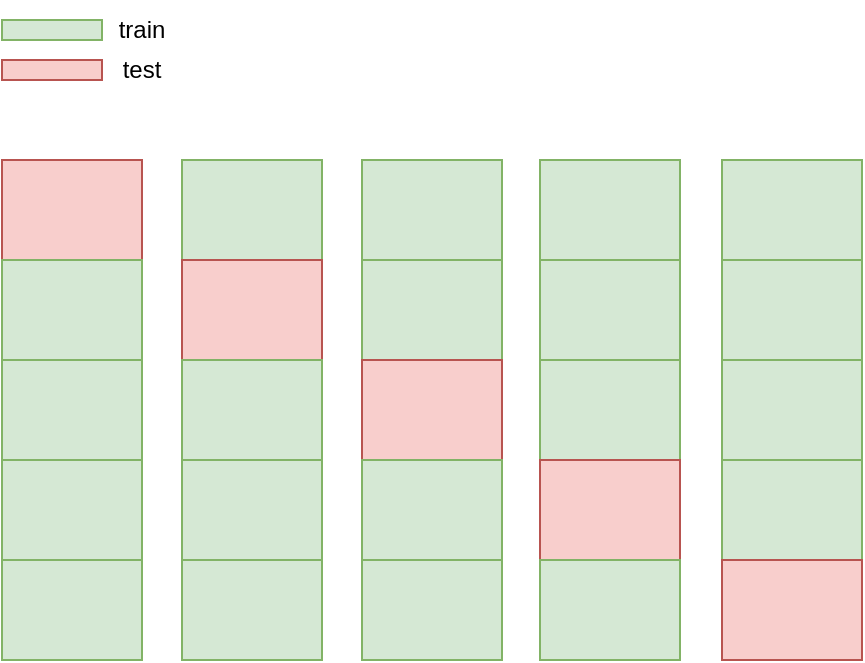 <mxfile version="20.7.4" type="github">
  <diagram id="hjzF-HwA34d62KVETL_W" name="第 1 页">
    <mxGraphModel dx="1050" dy="573" grid="0" gridSize="10" guides="1" tooltips="1" connect="1" arrows="1" fold="1" page="1" pageScale="1" pageWidth="827" pageHeight="1169" math="0" shadow="0">
      <root>
        <mxCell id="0" />
        <mxCell id="1" parent="0" />
        <mxCell id="UgP3HUgZwCAk563a6uqD-1" value="" style="rounded=0;whiteSpace=wrap;html=1;fillColor=#f8cecc;strokeColor=#b85450;" vertex="1" parent="1">
          <mxGeometry x="110" y="160" width="70" height="50" as="geometry" />
        </mxCell>
        <mxCell id="UgP3HUgZwCAk563a6uqD-3" value="" style="rounded=0;whiteSpace=wrap;html=1;fillColor=#d5e8d4;strokeColor=#82b366;" vertex="1" parent="1">
          <mxGeometry x="110" y="210" width="70" height="50" as="geometry" />
        </mxCell>
        <mxCell id="UgP3HUgZwCAk563a6uqD-4" value="" style="rounded=0;whiteSpace=wrap;html=1;fillColor=#d5e8d4;strokeColor=#82b366;" vertex="1" parent="1">
          <mxGeometry x="110" y="260" width="70" height="50" as="geometry" />
        </mxCell>
        <mxCell id="UgP3HUgZwCAk563a6uqD-5" value="" style="rounded=0;whiteSpace=wrap;html=1;fillColor=#d5e8d4;strokeColor=#82b366;" vertex="1" parent="1">
          <mxGeometry x="110" y="310" width="70" height="50" as="geometry" />
        </mxCell>
        <mxCell id="UgP3HUgZwCAk563a6uqD-6" value="" style="rounded=0;whiteSpace=wrap;html=1;fillColor=#d5e8d4;strokeColor=#82b366;" vertex="1" parent="1">
          <mxGeometry x="110" y="360" width="70" height="50" as="geometry" />
        </mxCell>
        <mxCell id="UgP3HUgZwCAk563a6uqD-7" value="" style="rounded=0;whiteSpace=wrap;html=1;fillColor=#d5e8d4;strokeColor=#82b366;" vertex="1" parent="1">
          <mxGeometry x="200" y="160" width="70" height="50" as="geometry" />
        </mxCell>
        <mxCell id="UgP3HUgZwCAk563a6uqD-8" value="" style="rounded=0;whiteSpace=wrap;html=1;fillColor=#f8cecc;strokeColor=#b85450;" vertex="1" parent="1">
          <mxGeometry x="200" y="210" width="70" height="50" as="geometry" />
        </mxCell>
        <mxCell id="UgP3HUgZwCAk563a6uqD-9" value="" style="rounded=0;whiteSpace=wrap;html=1;fillColor=#d5e8d4;strokeColor=#82b366;" vertex="1" parent="1">
          <mxGeometry x="200" y="260" width="70" height="50" as="geometry" />
        </mxCell>
        <mxCell id="UgP3HUgZwCAk563a6uqD-10" value="" style="rounded=0;whiteSpace=wrap;html=1;fillColor=#d5e8d4;strokeColor=#82b366;" vertex="1" parent="1">
          <mxGeometry x="200" y="310" width="70" height="50" as="geometry" />
        </mxCell>
        <mxCell id="UgP3HUgZwCAk563a6uqD-11" value="" style="rounded=0;whiteSpace=wrap;html=1;fillColor=#d5e8d4;strokeColor=#82b366;" vertex="1" parent="1">
          <mxGeometry x="200" y="360" width="70" height="50" as="geometry" />
        </mxCell>
        <mxCell id="UgP3HUgZwCAk563a6uqD-12" value="" style="rounded=0;whiteSpace=wrap;html=1;fillColor=#d5e8d4;strokeColor=#82b366;" vertex="1" parent="1">
          <mxGeometry x="290" y="160" width="70" height="50" as="geometry" />
        </mxCell>
        <mxCell id="UgP3HUgZwCAk563a6uqD-13" value="" style="rounded=0;whiteSpace=wrap;html=1;fillColor=#d5e8d4;strokeColor=#82b366;" vertex="1" parent="1">
          <mxGeometry x="290" y="210" width="70" height="50" as="geometry" />
        </mxCell>
        <mxCell id="UgP3HUgZwCAk563a6uqD-14" value="" style="rounded=0;whiteSpace=wrap;html=1;fillColor=#f8cecc;strokeColor=#b85450;" vertex="1" parent="1">
          <mxGeometry x="290" y="260" width="70" height="50" as="geometry" />
        </mxCell>
        <mxCell id="UgP3HUgZwCAk563a6uqD-15" value="" style="rounded=0;whiteSpace=wrap;html=1;fillColor=#d5e8d4;strokeColor=#82b366;" vertex="1" parent="1">
          <mxGeometry x="290" y="310" width="70" height="50" as="geometry" />
        </mxCell>
        <mxCell id="UgP3HUgZwCAk563a6uqD-16" value="" style="rounded=0;whiteSpace=wrap;html=1;fillColor=#d5e8d4;strokeColor=#82b366;" vertex="1" parent="1">
          <mxGeometry x="290" y="360" width="70" height="50" as="geometry" />
        </mxCell>
        <mxCell id="UgP3HUgZwCAk563a6uqD-17" value="" style="rounded=0;whiteSpace=wrap;html=1;fillColor=#d5e8d4;strokeColor=#82b366;" vertex="1" parent="1">
          <mxGeometry x="379" y="160" width="70" height="50" as="geometry" />
        </mxCell>
        <mxCell id="UgP3HUgZwCAk563a6uqD-18" value="" style="rounded=0;whiteSpace=wrap;html=1;fillColor=#d5e8d4;strokeColor=#82b366;" vertex="1" parent="1">
          <mxGeometry x="379" y="210" width="70" height="50" as="geometry" />
        </mxCell>
        <mxCell id="UgP3HUgZwCAk563a6uqD-19" value="" style="rounded=0;whiteSpace=wrap;html=1;fillColor=#d5e8d4;strokeColor=#82b366;" vertex="1" parent="1">
          <mxGeometry x="379" y="260" width="70" height="50" as="geometry" />
        </mxCell>
        <mxCell id="UgP3HUgZwCAk563a6uqD-20" value="" style="rounded=0;whiteSpace=wrap;html=1;fillColor=#f8cecc;strokeColor=#b85450;" vertex="1" parent="1">
          <mxGeometry x="379" y="310" width="70" height="50" as="geometry" />
        </mxCell>
        <mxCell id="UgP3HUgZwCAk563a6uqD-21" value="" style="rounded=0;whiteSpace=wrap;html=1;fillColor=#d5e8d4;strokeColor=#82b366;" vertex="1" parent="1">
          <mxGeometry x="379" y="360" width="70" height="50" as="geometry" />
        </mxCell>
        <mxCell id="UgP3HUgZwCAk563a6uqD-22" value="" style="rounded=0;whiteSpace=wrap;html=1;fillColor=#d5e8d4;strokeColor=#82b366;" vertex="1" parent="1">
          <mxGeometry x="470" y="160" width="70" height="50" as="geometry" />
        </mxCell>
        <mxCell id="UgP3HUgZwCAk563a6uqD-23" value="" style="rounded=0;whiteSpace=wrap;html=1;fillColor=#d5e8d4;strokeColor=#82b366;" vertex="1" parent="1">
          <mxGeometry x="470" y="210" width="70" height="50" as="geometry" />
        </mxCell>
        <mxCell id="UgP3HUgZwCAk563a6uqD-24" value="" style="rounded=0;whiteSpace=wrap;html=1;fillColor=#d5e8d4;strokeColor=#82b366;" vertex="1" parent="1">
          <mxGeometry x="470" y="260" width="70" height="50" as="geometry" />
        </mxCell>
        <mxCell id="UgP3HUgZwCAk563a6uqD-25" value="" style="rounded=0;whiteSpace=wrap;html=1;fillColor=#d5e8d4;strokeColor=#82b366;" vertex="1" parent="1">
          <mxGeometry x="470" y="310" width="70" height="50" as="geometry" />
        </mxCell>
        <mxCell id="UgP3HUgZwCAk563a6uqD-26" value="" style="rounded=0;whiteSpace=wrap;html=1;fillColor=#f8cecc;strokeColor=#b85450;" vertex="1" parent="1">
          <mxGeometry x="470" y="360" width="70" height="50" as="geometry" />
        </mxCell>
        <mxCell id="UgP3HUgZwCAk563a6uqD-27" value="" style="rounded=0;whiteSpace=wrap;html=1;fillColor=#d5e8d4;strokeColor=#82b366;" vertex="1" parent="1">
          <mxGeometry x="110" y="90" width="50" height="10" as="geometry" />
        </mxCell>
        <mxCell id="UgP3HUgZwCAk563a6uqD-28" value="" style="rounded=0;whiteSpace=wrap;html=1;fillColor=#f8cecc;strokeColor=#b85450;" vertex="1" parent="1">
          <mxGeometry x="110" y="110" width="50" height="10" as="geometry" />
        </mxCell>
        <mxCell id="UgP3HUgZwCAk563a6uqD-29" value="train" style="text;html=1;strokeColor=none;fillColor=none;align=center;verticalAlign=middle;whiteSpace=wrap;rounded=0;" vertex="1" parent="1">
          <mxGeometry x="150" y="80" width="60" height="30" as="geometry" />
        </mxCell>
        <mxCell id="UgP3HUgZwCAk563a6uqD-30" value="test" style="text;html=1;strokeColor=none;fillColor=none;align=center;verticalAlign=middle;whiteSpace=wrap;rounded=0;" vertex="1" parent="1">
          <mxGeometry x="150" y="100" width="60" height="30" as="geometry" />
        </mxCell>
      </root>
    </mxGraphModel>
  </diagram>
</mxfile>
